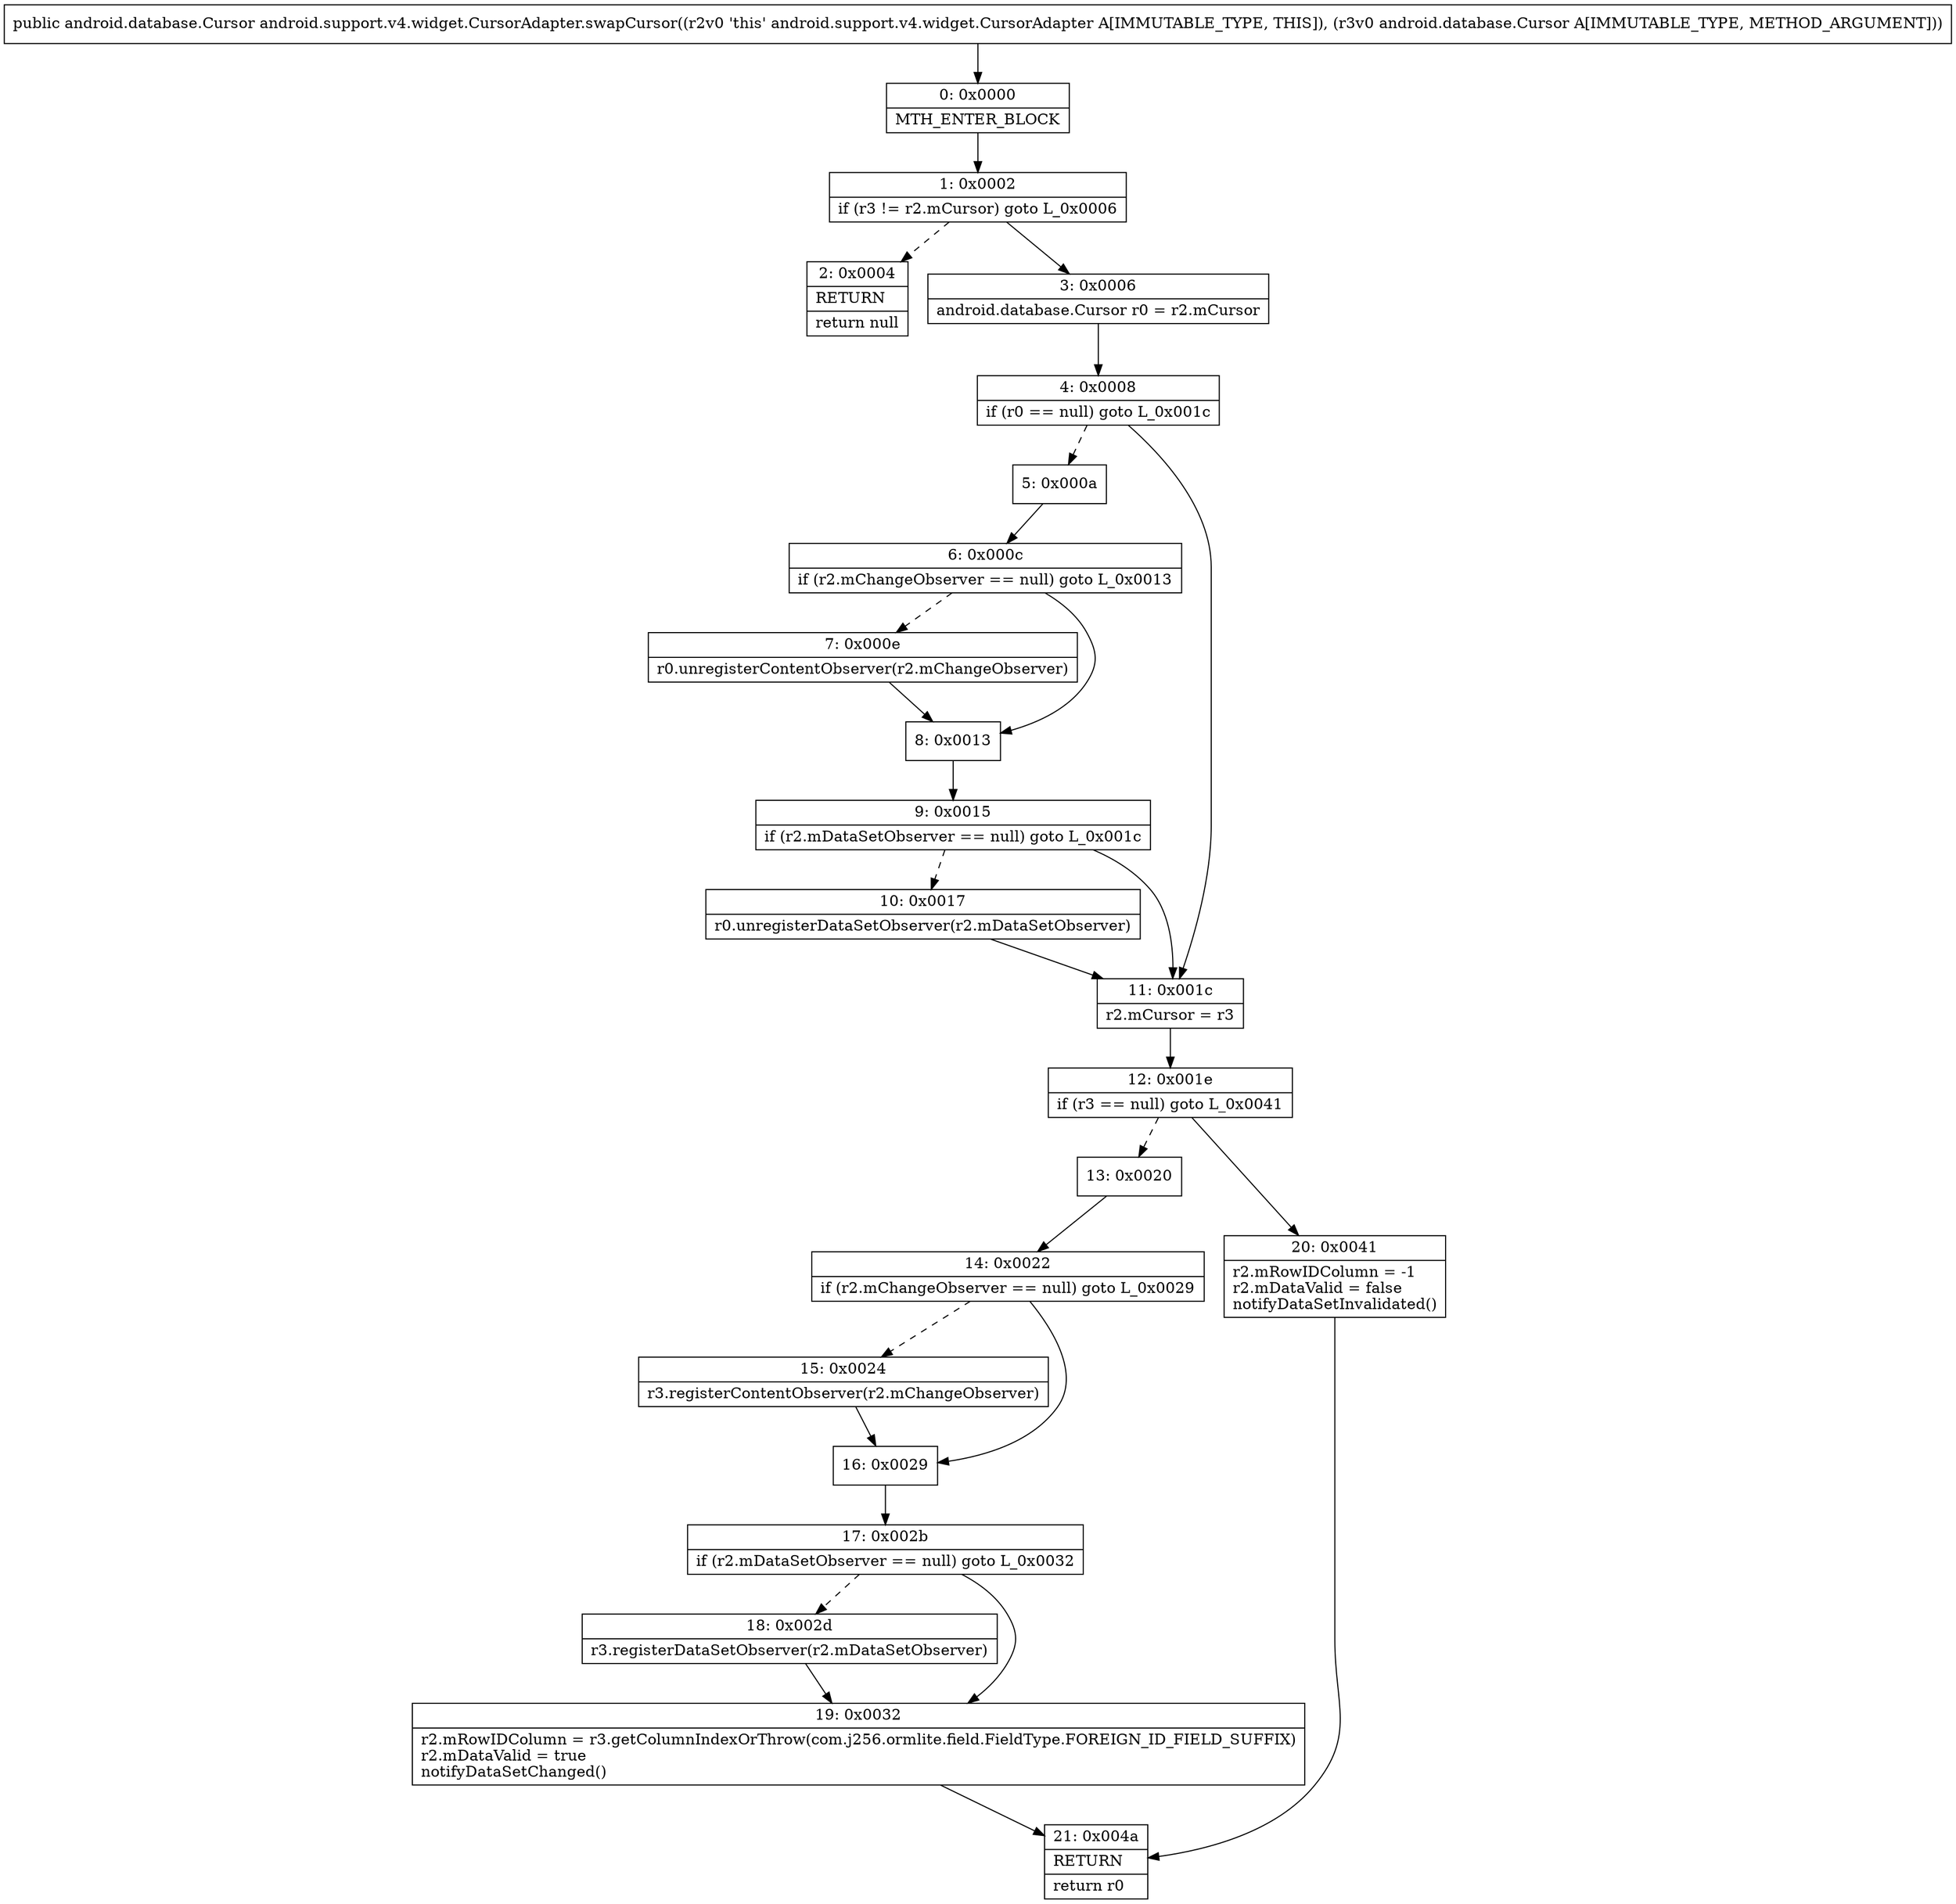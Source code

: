 digraph "CFG forandroid.support.v4.widget.CursorAdapter.swapCursor(Landroid\/database\/Cursor;)Landroid\/database\/Cursor;" {
Node_0 [shape=record,label="{0\:\ 0x0000|MTH_ENTER_BLOCK\l}"];
Node_1 [shape=record,label="{1\:\ 0x0002|if (r3 != r2.mCursor) goto L_0x0006\l}"];
Node_2 [shape=record,label="{2\:\ 0x0004|RETURN\l|return null\l}"];
Node_3 [shape=record,label="{3\:\ 0x0006|android.database.Cursor r0 = r2.mCursor\l}"];
Node_4 [shape=record,label="{4\:\ 0x0008|if (r0 == null) goto L_0x001c\l}"];
Node_5 [shape=record,label="{5\:\ 0x000a}"];
Node_6 [shape=record,label="{6\:\ 0x000c|if (r2.mChangeObserver == null) goto L_0x0013\l}"];
Node_7 [shape=record,label="{7\:\ 0x000e|r0.unregisterContentObserver(r2.mChangeObserver)\l}"];
Node_8 [shape=record,label="{8\:\ 0x0013}"];
Node_9 [shape=record,label="{9\:\ 0x0015|if (r2.mDataSetObserver == null) goto L_0x001c\l}"];
Node_10 [shape=record,label="{10\:\ 0x0017|r0.unregisterDataSetObserver(r2.mDataSetObserver)\l}"];
Node_11 [shape=record,label="{11\:\ 0x001c|r2.mCursor = r3\l}"];
Node_12 [shape=record,label="{12\:\ 0x001e|if (r3 == null) goto L_0x0041\l}"];
Node_13 [shape=record,label="{13\:\ 0x0020}"];
Node_14 [shape=record,label="{14\:\ 0x0022|if (r2.mChangeObserver == null) goto L_0x0029\l}"];
Node_15 [shape=record,label="{15\:\ 0x0024|r3.registerContentObserver(r2.mChangeObserver)\l}"];
Node_16 [shape=record,label="{16\:\ 0x0029}"];
Node_17 [shape=record,label="{17\:\ 0x002b|if (r2.mDataSetObserver == null) goto L_0x0032\l}"];
Node_18 [shape=record,label="{18\:\ 0x002d|r3.registerDataSetObserver(r2.mDataSetObserver)\l}"];
Node_19 [shape=record,label="{19\:\ 0x0032|r2.mRowIDColumn = r3.getColumnIndexOrThrow(com.j256.ormlite.field.FieldType.FOREIGN_ID_FIELD_SUFFIX)\lr2.mDataValid = true\lnotifyDataSetChanged()\l}"];
Node_20 [shape=record,label="{20\:\ 0x0041|r2.mRowIDColumn = \-1\lr2.mDataValid = false\lnotifyDataSetInvalidated()\l}"];
Node_21 [shape=record,label="{21\:\ 0x004a|RETURN\l|return r0\l}"];
MethodNode[shape=record,label="{public android.database.Cursor android.support.v4.widget.CursorAdapter.swapCursor((r2v0 'this' android.support.v4.widget.CursorAdapter A[IMMUTABLE_TYPE, THIS]), (r3v0 android.database.Cursor A[IMMUTABLE_TYPE, METHOD_ARGUMENT])) }"];
MethodNode -> Node_0;
Node_0 -> Node_1;
Node_1 -> Node_2[style=dashed];
Node_1 -> Node_3;
Node_3 -> Node_4;
Node_4 -> Node_5[style=dashed];
Node_4 -> Node_11;
Node_5 -> Node_6;
Node_6 -> Node_7[style=dashed];
Node_6 -> Node_8;
Node_7 -> Node_8;
Node_8 -> Node_9;
Node_9 -> Node_10[style=dashed];
Node_9 -> Node_11;
Node_10 -> Node_11;
Node_11 -> Node_12;
Node_12 -> Node_13[style=dashed];
Node_12 -> Node_20;
Node_13 -> Node_14;
Node_14 -> Node_15[style=dashed];
Node_14 -> Node_16;
Node_15 -> Node_16;
Node_16 -> Node_17;
Node_17 -> Node_18[style=dashed];
Node_17 -> Node_19;
Node_18 -> Node_19;
Node_19 -> Node_21;
Node_20 -> Node_21;
}

